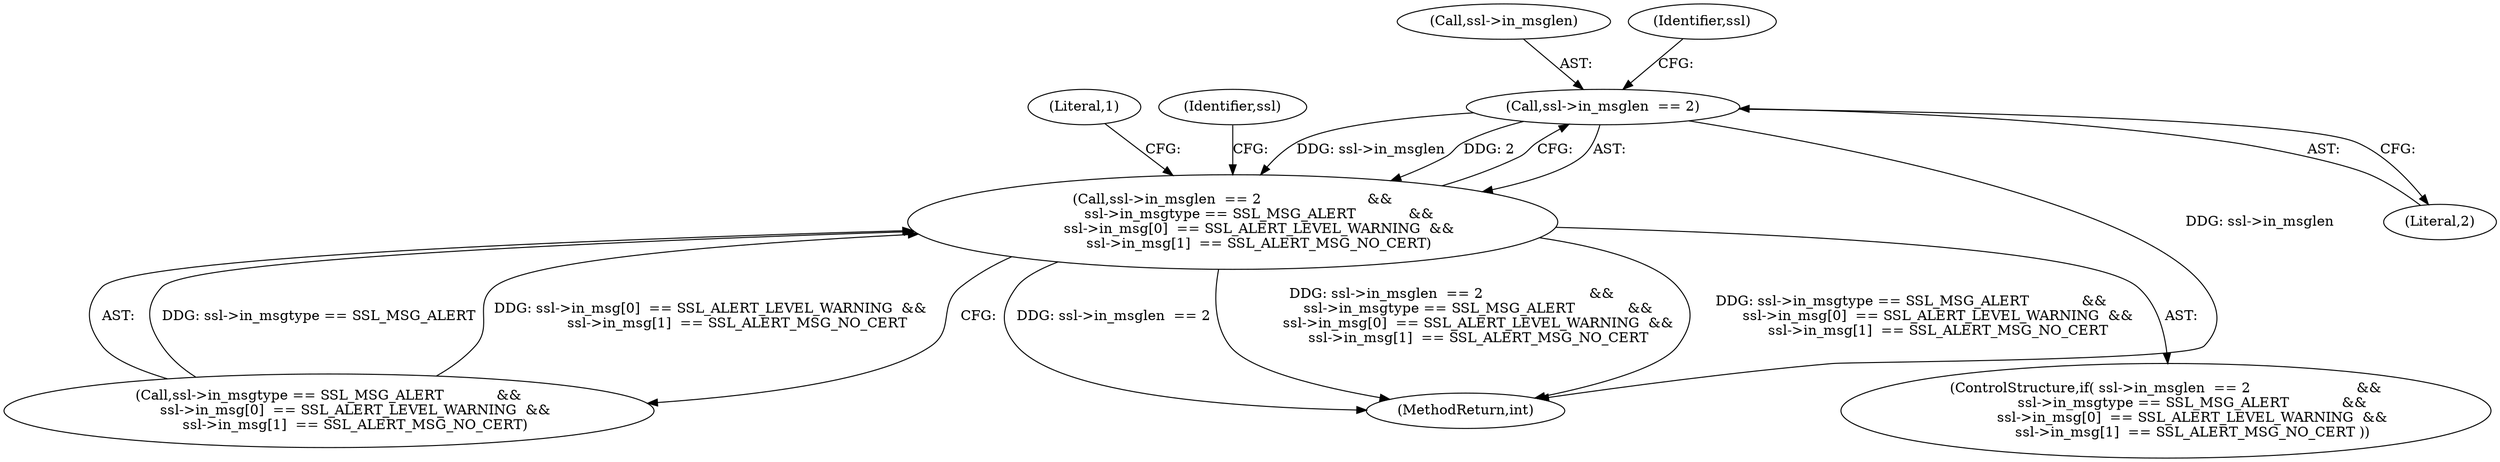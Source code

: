 digraph "0_polarssl_1922a4e6aade7b1d685af19d4d9339ddb5c02859@pointer" {
"1000171" [label="(Call,ssl->in_msglen  == 2)"];
"1000170" [label="(Call,ssl->in_msglen  == 2                        &&\n            ssl->in_msgtype == SSL_MSG_ALERT            &&\n            ssl->in_msg[0]  == SSL_ALERT_LEVEL_WARNING  &&\n            ssl->in_msg[1]  == SSL_ALERT_MSG_NO_CERT)"];
"1000176" [label="(Call,ssl->in_msgtype == SSL_MSG_ALERT            &&\n            ssl->in_msg[0]  == SSL_ALERT_LEVEL_WARNING  &&\n            ssl->in_msg[1]  == SSL_ALERT_MSG_NO_CERT)"];
"1000554" [label="(MethodReturn,int)"];
"1000199" [label="(Literal,1)"];
"1000171" [label="(Call,ssl->in_msglen  == 2)"];
"1000169" [label="(ControlStructure,if( ssl->in_msglen  == 2                        &&\n            ssl->in_msgtype == SSL_MSG_ALERT            &&\n            ssl->in_msg[0]  == SSL_ALERT_LEVEL_WARNING  &&\n            ssl->in_msg[1]  == SSL_ALERT_MSG_NO_CERT ))"];
"1000175" [label="(Literal,2)"];
"1000172" [label="(Call,ssl->in_msglen)"];
"1000170" [label="(Call,ssl->in_msglen  == 2                        &&\n            ssl->in_msgtype == SSL_MSG_ALERT            &&\n            ssl->in_msg[0]  == SSL_ALERT_LEVEL_WARNING  &&\n            ssl->in_msg[1]  == SSL_ALERT_MSG_NO_CERT)"];
"1000179" [label="(Identifier,ssl)"];
"1000221" [label="(Identifier,ssl)"];
"1000171" -> "1000170"  [label="AST: "];
"1000171" -> "1000175"  [label="CFG: "];
"1000172" -> "1000171"  [label="AST: "];
"1000175" -> "1000171"  [label="AST: "];
"1000179" -> "1000171"  [label="CFG: "];
"1000170" -> "1000171"  [label="CFG: "];
"1000171" -> "1000554"  [label="DDG: ssl->in_msglen"];
"1000171" -> "1000170"  [label="DDG: ssl->in_msglen"];
"1000171" -> "1000170"  [label="DDG: 2"];
"1000170" -> "1000169"  [label="AST: "];
"1000170" -> "1000176"  [label="CFG: "];
"1000176" -> "1000170"  [label="AST: "];
"1000199" -> "1000170"  [label="CFG: "];
"1000221" -> "1000170"  [label="CFG: "];
"1000170" -> "1000554"  [label="DDG: ssl->in_msgtype == SSL_MSG_ALERT            &&\n            ssl->in_msg[0]  == SSL_ALERT_LEVEL_WARNING  &&\n            ssl->in_msg[1]  == SSL_ALERT_MSG_NO_CERT"];
"1000170" -> "1000554"  [label="DDG: ssl->in_msglen  == 2"];
"1000170" -> "1000554"  [label="DDG: ssl->in_msglen  == 2                        &&\n            ssl->in_msgtype == SSL_MSG_ALERT            &&\n            ssl->in_msg[0]  == SSL_ALERT_LEVEL_WARNING  &&\n            ssl->in_msg[1]  == SSL_ALERT_MSG_NO_CERT"];
"1000176" -> "1000170"  [label="DDG: ssl->in_msgtype == SSL_MSG_ALERT"];
"1000176" -> "1000170"  [label="DDG: ssl->in_msg[0]  == SSL_ALERT_LEVEL_WARNING  &&\n            ssl->in_msg[1]  == SSL_ALERT_MSG_NO_CERT"];
}
